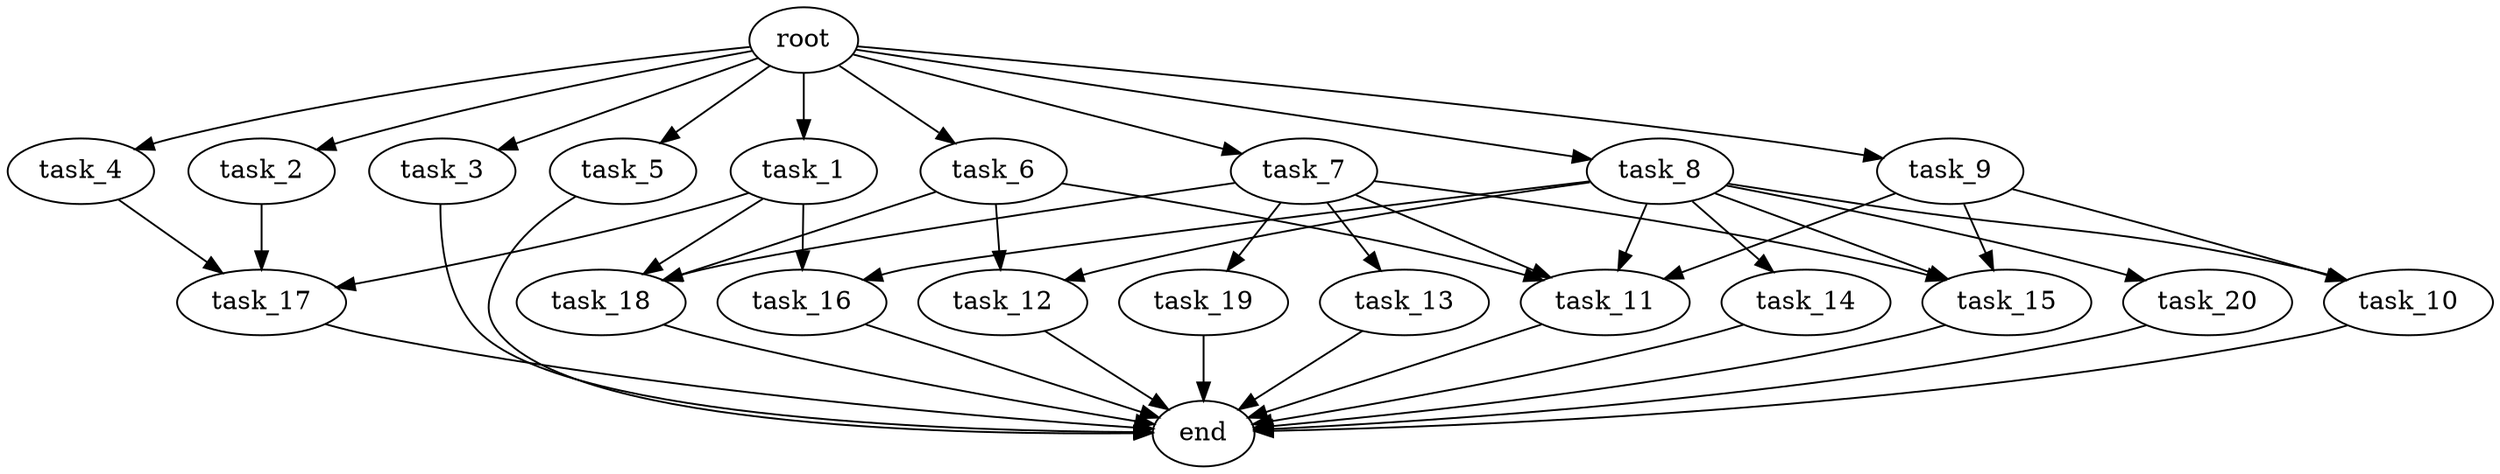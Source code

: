 digraph G {
  root [size="0.000000e+00"];
  task_1 [size="5.580641e+09"];
  task_2 [size="9.382500e+09"];
  task_3 [size="4.160116e+09"];
  task_4 [size="3.691317e+09"];
  task_5 [size="7.084629e+09"];
  task_6 [size="8.236606e+09"];
  task_7 [size="2.658891e+09"];
  task_8 [size="4.074909e+08"];
  task_9 [size="7.048109e+08"];
  task_10 [size="3.039742e+09"];
  task_11 [size="9.446090e+09"];
  task_12 [size="9.605907e+09"];
  task_13 [size="9.720954e+08"];
  task_14 [size="7.251994e+09"];
  task_15 [size="5.317079e+09"];
  task_16 [size="1.895415e+09"];
  task_17 [size="5.262394e+09"];
  task_18 [size="2.488382e+09"];
  task_19 [size="6.253625e+09"];
  task_20 [size="1.789800e+09"];
  end [size="0.000000e+00"];

  root -> task_1 [size="1.000000e-12"];
  root -> task_2 [size="1.000000e-12"];
  root -> task_3 [size="1.000000e-12"];
  root -> task_4 [size="1.000000e-12"];
  root -> task_5 [size="1.000000e-12"];
  root -> task_6 [size="1.000000e-12"];
  root -> task_7 [size="1.000000e-12"];
  root -> task_8 [size="1.000000e-12"];
  root -> task_9 [size="1.000000e-12"];
  task_1 -> task_16 [size="9.477073e+07"];
  task_1 -> task_17 [size="1.754131e+08"];
  task_1 -> task_18 [size="8.294605e+07"];
  task_2 -> task_17 [size="1.754131e+08"];
  task_3 -> end [size="1.000000e-12"];
  task_4 -> task_17 [size="1.754131e+08"];
  task_5 -> end [size="1.000000e-12"];
  task_6 -> task_11 [size="2.361523e+08"];
  task_6 -> task_12 [size="4.802953e+08"];
  task_6 -> task_18 [size="8.294605e+07"];
  task_7 -> task_11 [size="2.361523e+08"];
  task_7 -> task_13 [size="9.720954e+07"];
  task_7 -> task_15 [size="1.772360e+08"];
  task_7 -> task_18 [size="8.294605e+07"];
  task_7 -> task_19 [size="6.253625e+08"];
  task_8 -> task_10 [size="1.519871e+08"];
  task_8 -> task_11 [size="2.361523e+08"];
  task_8 -> task_12 [size="4.802953e+08"];
  task_8 -> task_14 [size="7.251994e+08"];
  task_8 -> task_15 [size="1.772360e+08"];
  task_8 -> task_16 [size="9.477073e+07"];
  task_8 -> task_20 [size="1.789800e+08"];
  task_9 -> task_10 [size="1.519871e+08"];
  task_9 -> task_11 [size="2.361523e+08"];
  task_9 -> task_15 [size="1.772360e+08"];
  task_10 -> end [size="1.000000e-12"];
  task_11 -> end [size="1.000000e-12"];
  task_12 -> end [size="1.000000e-12"];
  task_13 -> end [size="1.000000e-12"];
  task_14 -> end [size="1.000000e-12"];
  task_15 -> end [size="1.000000e-12"];
  task_16 -> end [size="1.000000e-12"];
  task_17 -> end [size="1.000000e-12"];
  task_18 -> end [size="1.000000e-12"];
  task_19 -> end [size="1.000000e-12"];
  task_20 -> end [size="1.000000e-12"];
}
